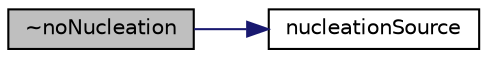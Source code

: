 digraph "~noNucleation"
{
  bgcolor="transparent";
  edge [fontname="Helvetica",fontsize="10",labelfontname="Helvetica",labelfontsize="10"];
  node [fontname="Helvetica",fontsize="10",shape=record];
  rankdir="LR";
  Node1 [label="~noNucleation",height=0.2,width=0.4,color="black", fillcolor="grey75", style="filled", fontcolor="black"];
  Node1 -> Node2 [color="midnightblue",fontsize="10",style="solid",fontname="Helvetica"];
  Node2 [label="nucleationSource",height=0.2,width=0.4,color="black",URL="$a00153.html#ad8e67f274f207aa19a60c1e77afdc343",tooltip="Growth model. "];
}
